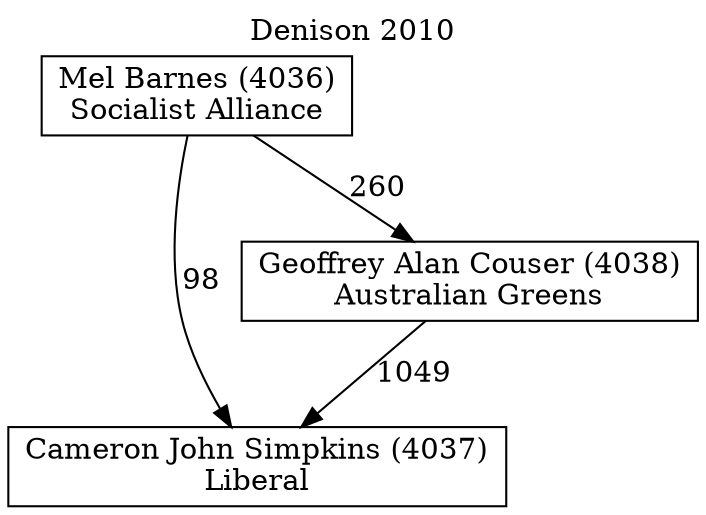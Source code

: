 // House preference flow
digraph "Cameron John Simpkins (4037)_Denison_2010" {
	graph [label="Denison 2010" labelloc=t mclimit=10]
	node [shape=box]
	"Cameron John Simpkins (4037)" [label="Cameron John Simpkins (4037)
Liberal"]
	"Geoffrey Alan Couser (4038)" [label="Geoffrey Alan Couser (4038)
Australian Greens"]
	"Mel Barnes (4036)" [label="Mel Barnes (4036)
Socialist Alliance"]
	"Geoffrey Alan Couser (4038)" -> "Cameron John Simpkins (4037)" [label=1049]
	"Mel Barnes (4036)" -> "Geoffrey Alan Couser (4038)" [label=260]
	"Mel Barnes (4036)" -> "Cameron John Simpkins (4037)" [label=98]
}
